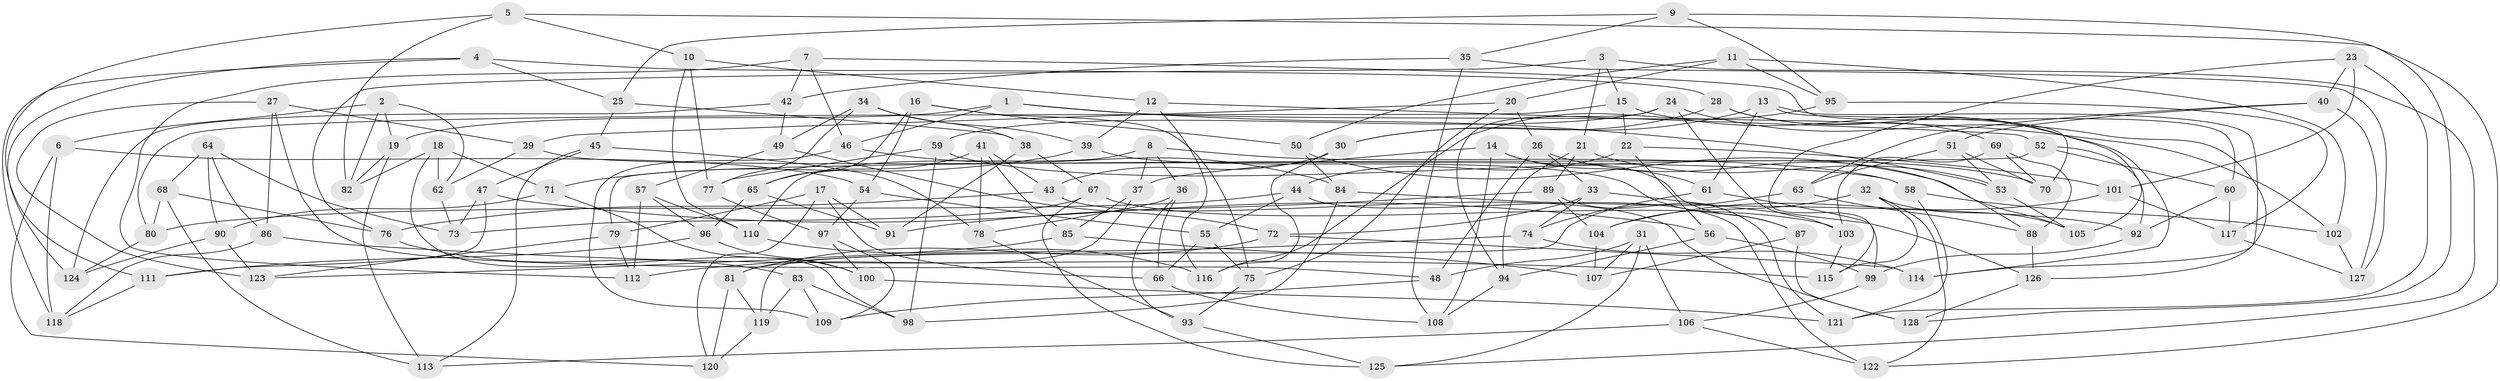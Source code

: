 // Generated by graph-tools (version 1.1) at 2025/16/03/09/25 04:16:28]
// undirected, 128 vertices, 256 edges
graph export_dot {
graph [start="1"]
  node [color=gray90,style=filled];
  1;
  2;
  3;
  4;
  5;
  6;
  7;
  8;
  9;
  10;
  11;
  12;
  13;
  14;
  15;
  16;
  17;
  18;
  19;
  20;
  21;
  22;
  23;
  24;
  25;
  26;
  27;
  28;
  29;
  30;
  31;
  32;
  33;
  34;
  35;
  36;
  37;
  38;
  39;
  40;
  41;
  42;
  43;
  44;
  45;
  46;
  47;
  48;
  49;
  50;
  51;
  52;
  53;
  54;
  55;
  56;
  57;
  58;
  59;
  60;
  61;
  62;
  63;
  64;
  65;
  66;
  67;
  68;
  69;
  70;
  71;
  72;
  73;
  74;
  75;
  76;
  77;
  78;
  79;
  80;
  81;
  82;
  83;
  84;
  85;
  86;
  87;
  88;
  89;
  90;
  91;
  92;
  93;
  94;
  95;
  96;
  97;
  98;
  99;
  100;
  101;
  102;
  103;
  104;
  105;
  106;
  107;
  108;
  109;
  110;
  111;
  112;
  113;
  114;
  115;
  116;
  117;
  118;
  119;
  120;
  121;
  122;
  123;
  124;
  125;
  126;
  127;
  128;
  1 -- 102;
  1 -- 46;
  1 -- 53;
  1 -- 19;
  2 -- 6;
  2 -- 62;
  2 -- 19;
  2 -- 82;
  3 -- 15;
  3 -- 125;
  3 -- 76;
  3 -- 21;
  4 -- 118;
  4 -- 124;
  4 -- 25;
  4 -- 28;
  5 -- 10;
  5 -- 82;
  5 -- 122;
  5 -- 111;
  6 -- 54;
  6 -- 118;
  6 -- 120;
  7 -- 112;
  7 -- 46;
  7 -- 60;
  7 -- 42;
  8 -- 36;
  8 -- 110;
  8 -- 58;
  8 -- 37;
  9 -- 25;
  9 -- 128;
  9 -- 35;
  9 -- 95;
  10 -- 12;
  10 -- 77;
  10 -- 110;
  11 -- 20;
  11 -- 50;
  11 -- 95;
  11 -- 102;
  12 -- 116;
  12 -- 39;
  12 -- 52;
  13 -- 70;
  13 -- 114;
  13 -- 61;
  13 -- 30;
  14 -- 87;
  14 -- 37;
  14 -- 108;
  14 -- 61;
  15 -- 80;
  15 -- 22;
  15 -- 114;
  16 -- 75;
  16 -- 54;
  16 -- 50;
  16 -- 65;
  17 -- 79;
  17 -- 66;
  17 -- 91;
  17 -- 120;
  18 -- 82;
  18 -- 98;
  18 -- 62;
  18 -- 71;
  19 -- 82;
  19 -- 113;
  20 -- 75;
  20 -- 26;
  20 -- 29;
  21 -- 94;
  21 -- 89;
  21 -- 53;
  22 -- 56;
  22 -- 101;
  22 -- 44;
  23 -- 40;
  23 -- 101;
  23 -- 115;
  23 -- 121;
  24 -- 59;
  24 -- 103;
  24 -- 126;
  24 -- 94;
  25 -- 45;
  25 -- 38;
  26 -- 33;
  26 -- 48;
  26 -- 88;
  27 -- 48;
  27 -- 123;
  27 -- 86;
  27 -- 29;
  28 -- 105;
  28 -- 69;
  28 -- 30;
  29 -- 62;
  29 -- 58;
  30 -- 43;
  30 -- 116;
  31 -- 125;
  31 -- 106;
  31 -- 48;
  31 -- 107;
  32 -- 105;
  32 -- 122;
  32 -- 115;
  32 -- 104;
  33 -- 74;
  33 -- 72;
  33 -- 126;
  34 -- 77;
  34 -- 49;
  34 -- 38;
  34 -- 39;
  35 -- 108;
  35 -- 42;
  35 -- 127;
  36 -- 78;
  36 -- 93;
  36 -- 66;
  37 -- 81;
  37 -- 85;
  38 -- 91;
  38 -- 67;
  39 -- 71;
  39 -- 87;
  40 -- 63;
  40 -- 127;
  40 -- 51;
  41 -- 65;
  41 -- 78;
  41 -- 85;
  41 -- 43;
  42 -- 124;
  42 -- 49;
  43 -- 76;
  43 -- 128;
  44 -- 122;
  44 -- 55;
  44 -- 80;
  45 -- 113;
  45 -- 78;
  45 -- 47;
  46 -- 109;
  46 -- 84;
  47 -- 111;
  47 -- 73;
  47 -- 56;
  48 -- 109;
  49 -- 57;
  49 -- 72;
  50 -- 105;
  50 -- 84;
  51 -- 70;
  51 -- 53;
  51 -- 63;
  52 -- 79;
  52 -- 60;
  52 -- 92;
  53 -- 105;
  54 -- 55;
  54 -- 97;
  55 -- 66;
  55 -- 75;
  56 -- 99;
  56 -- 94;
  57 -- 112;
  57 -- 110;
  57 -- 96;
  58 -- 121;
  58 -- 102;
  59 -- 77;
  59 -- 70;
  59 -- 98;
  60 -- 92;
  60 -- 117;
  61 -- 74;
  61 -- 99;
  62 -- 73;
  63 -- 119;
  63 -- 88;
  64 -- 86;
  64 -- 73;
  64 -- 68;
  64 -- 90;
  65 -- 91;
  65 -- 96;
  66 -- 108;
  67 -- 125;
  67 -- 73;
  67 -- 103;
  68 -- 80;
  68 -- 113;
  68 -- 76;
  69 -- 103;
  69 -- 70;
  69 -- 88;
  71 -- 100;
  71 -- 90;
  72 -- 81;
  72 -- 114;
  74 -- 114;
  74 -- 112;
  75 -- 93;
  76 -- 83;
  77 -- 97;
  78 -- 93;
  79 -- 123;
  79 -- 112;
  80 -- 124;
  81 -- 120;
  81 -- 119;
  83 -- 119;
  83 -- 98;
  83 -- 109;
  84 -- 92;
  84 -- 98;
  85 -- 123;
  85 -- 107;
  86 -- 118;
  86 -- 115;
  87 -- 107;
  87 -- 128;
  88 -- 126;
  89 -- 91;
  89 -- 121;
  89 -- 104;
  90 -- 124;
  90 -- 123;
  92 -- 99;
  93 -- 125;
  94 -- 108;
  95 -- 116;
  95 -- 117;
  96 -- 111;
  96 -- 100;
  97 -- 109;
  97 -- 100;
  99 -- 106;
  100 -- 121;
  101 -- 117;
  101 -- 104;
  102 -- 127;
  103 -- 115;
  104 -- 107;
  106 -- 113;
  106 -- 122;
  110 -- 116;
  111 -- 118;
  117 -- 127;
  119 -- 120;
  126 -- 128;
}
